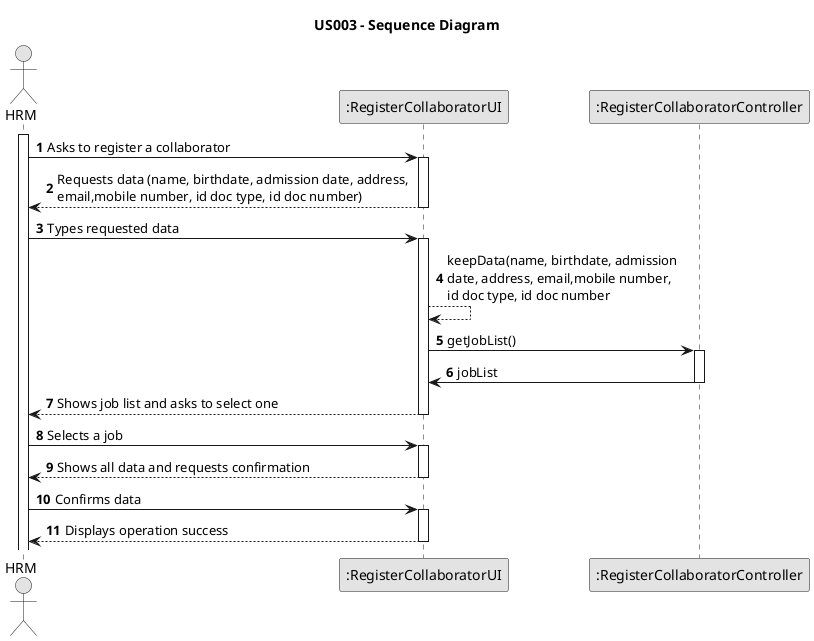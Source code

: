 @startuml
skinparam monochrome true
skinparam packageStyle rectangle
skinparam shadowing false

title US003 - Sequence Diagram

autonumber

actor "HRM" as HRM
participant ":RegisterCollaboratorUI" as UI
participant ":RegisterCollaboratorController" as CTRL

activate HRM

    HRM -> UI : Asks to register a collaborator

    activate UI

        UI --> HRM : Requests data (name, birthdate, admission date, address, \nemail,mobile number, id doc type, id doc number)
    deactivate UI

    HRM -> UI : Types requested data

    activate UI
        UI --> UI : keepData(name, birthdate, admission\ndate, address, email,mobile number,\nid doc type, id doc number

        UI -> CTRL : getJobList()

        activate CTRL
            CTRL -> UI : jobList
        deactivate CTRL
        UI --> HRM : Shows job list and asks to select one
    deactivate UI

    HRM -> UI : Selects a job

    activate UI

        UI --> HRM : Shows all data and requests confirmation
    deactivate UI

    HRM -> UI : Confirms data

    activate UI

        UI --> HRM : Displays operation success
    deactivate UI

@enduml